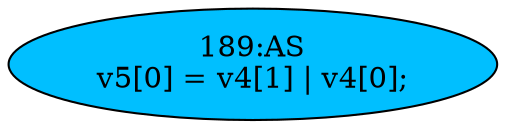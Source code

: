 strict digraph "" {
	node [label="\N"];
	"189:AS"	 [ast="<pyverilog.vparser.ast.Assign object at 0x7fee2301d550>",
		def_var="['v5']",
		fillcolor=deepskyblue,
		label="189:AS
v5[0] = v4[1] | v4[0];",
		statements="[]",
		style=filled,
		typ=Assign,
		use_var="['v4', 'v4']"];
}
